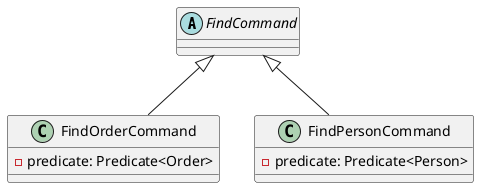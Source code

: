 @startuml
'https://plantuml.com/class-diagram

abstract class FindCommand

class FindOrderCommand extends FindCommand
class FindPersonCommand extends FindCommand

class FindOrderCommand {
-predicate: Predicate<Order>
}

class FindPersonCommand {
-predicate: Predicate<Person>
}

@enduml
